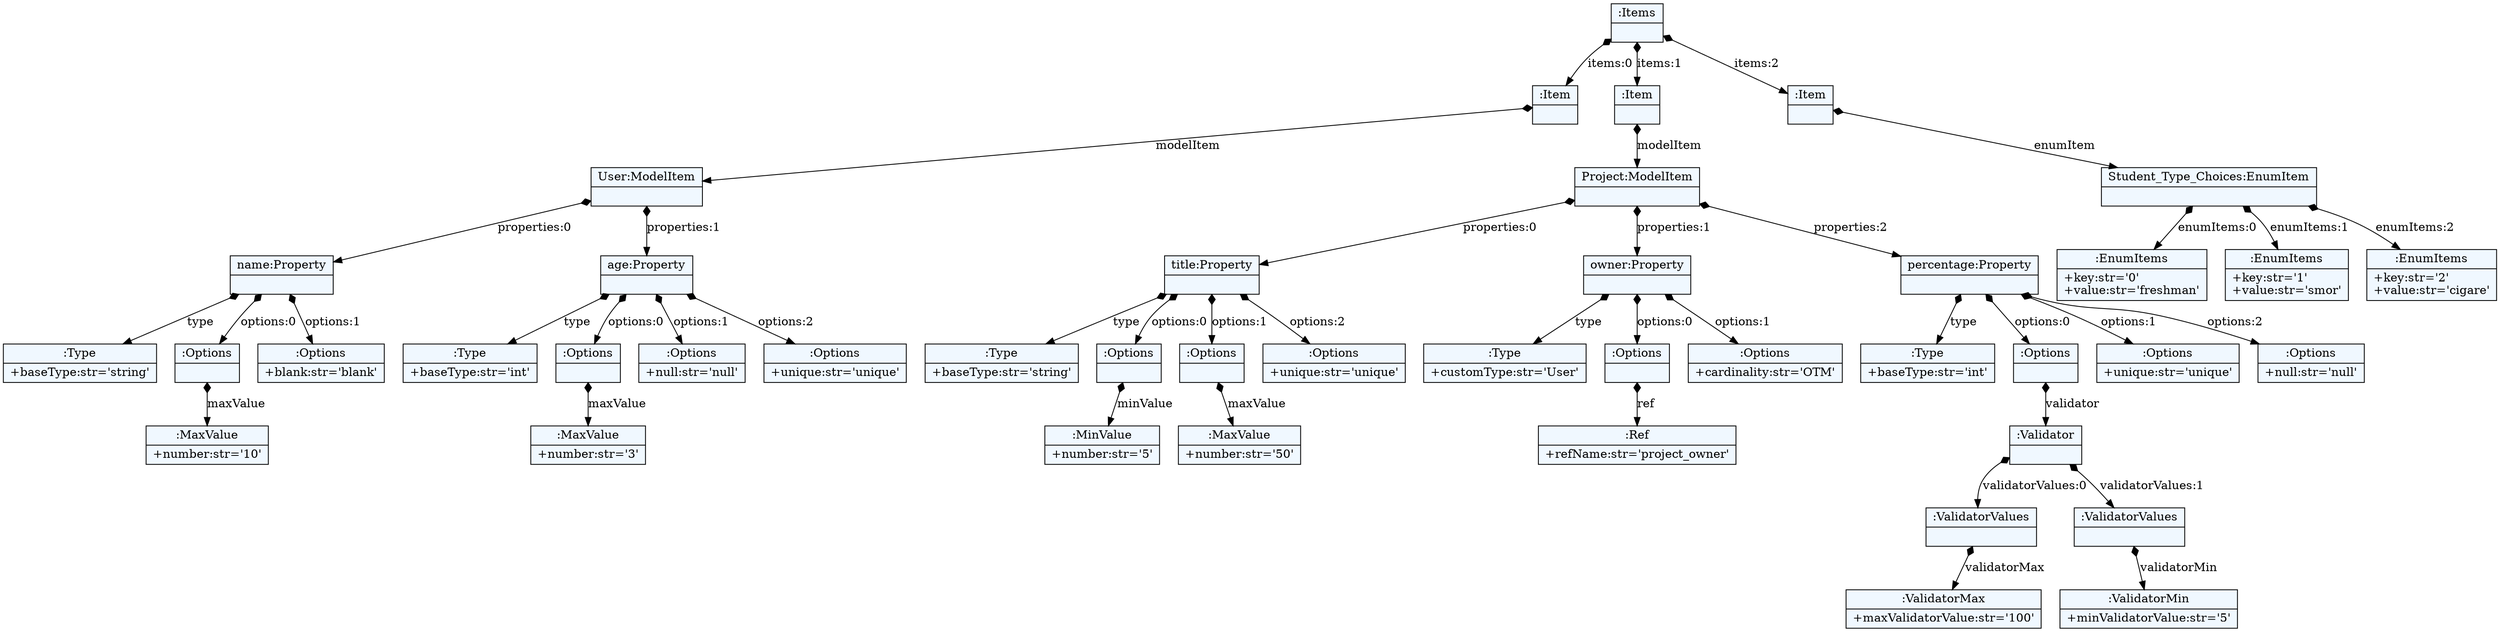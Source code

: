 
    digraph xtext {
    fontname = "Bitstream Vera Sans"
    fontsize = 8
    node[
        shape=record,
        style=filled,
        fillcolor=aliceblue
    ]
    nodesep = 0.3
    edge[dir=black,arrowtail=empty]


58170032 -> 58167856 [label="items:0" arrowtail=diamond dir=both]
58167856 -> 58169488 [label="modelItem" arrowtail=diamond dir=both]
58169488 -> 58170672 [label="properties:0" arrowtail=diamond dir=both]
58170672 -> 58170864 [label="type" arrowtail=diamond dir=both]
58170864[label="{:Type|+baseType:str='string'\l}"]
58170672 -> 58124880 [label="options:0" arrowtail=diamond dir=both]
58124880 -> 58126000 [label="maxValue" arrowtail=diamond dir=both]
58126000[label="{:MaxValue|+number:str='10'\l}"]
58124880[label="{:Options|}"]
58170672 -> 58123888 [label="options:1" arrowtail=diamond dir=both]
58123888[label="{:Options|+blank:str='blank'\l}"]
58170672[label="{name:Property|}"]
58169488 -> 58170000 [label="properties:1" arrowtail=diamond dir=both]
58170000 -> 58125456 [label="type" arrowtail=diamond dir=both]
58125456[label="{:Type|+baseType:str='int'\l}"]
58170000 -> 58124432 [label="options:0" arrowtail=diamond dir=both]
58124432 -> 58126288 [label="maxValue" arrowtail=diamond dir=both]
58126288[label="{:MaxValue|+number:str='3'\l}"]
58124432[label="{:Options|}"]
58170000 -> 58125360 [label="options:1" arrowtail=diamond dir=both]
58125360[label="{:Options|+null:str='null'\l}"]
58170000 -> 58126320 [label="options:2" arrowtail=diamond dir=both]
58126320[label="{:Options|+unique:str='unique'\l}"]
58170000[label="{age:Property|}"]
58169488[label="{User:ModelItem|}"]
58167856[label="{:Item|}"]
58170032 -> 58167824 [label="items:1" arrowtail=diamond dir=both]
58167824 -> 58169584 [label="modelItem" arrowtail=diamond dir=both]
58169584 -> 58123376 [label="properties:0" arrowtail=diamond dir=both]
58123376 -> 58125296 [label="type" arrowtail=diamond dir=both]
58125296[label="{:Type|+baseType:str='string'\l}"]
58123376 -> 58124336 [label="options:0" arrowtail=diamond dir=both]
58124336 -> 58124944 [label="minValue" arrowtail=diamond dir=both]
58124944[label="{:MinValue|+number:str='5'\l}"]
58124336[label="{:Options|}"]
58123376 -> 58123632 [label="options:1" arrowtail=diamond dir=both]
58123632 -> 58125968 [label="maxValue" arrowtail=diamond dir=both]
58125968[label="{:MaxValue|+number:str='50'\l}"]
58123632[label="{:Options|}"]
58123376 -> 58125488 [label="options:2" arrowtail=diamond dir=both]
58125488[label="{:Options|+unique:str='unique'\l}"]
58123376[label="{title:Property|}"]
58169584 -> 58123792 [label="properties:1" arrowtail=diamond dir=both]
58123792 -> 58124176 [label="type" arrowtail=diamond dir=both]
58124176[label="{:Type|+customType:str='User'\l}"]
58123792 -> 58116880 [label="options:0" arrowtail=diamond dir=both]
58116880 -> 58117136 [label="ref" arrowtail=diamond dir=both]
58117136[label="{:Ref|+refName:str='project_owner'\l}"]
58116880[label="{:Options|}"]
58123792 -> 58116848 [label="options:1" arrowtail=diamond dir=both]
58116848[label="{:Options|+cardinality:str='OTM'\l}"]
58123792[label="{owner:Property|}"]
58169584 -> 58125264 [label="properties:2" arrowtail=diamond dir=both]
58125264 -> 58122544 [label="type" arrowtail=diamond dir=both]
58122544[label="{:Type|+baseType:str='int'\l}"]
58125264 -> 58117040 [label="options:0" arrowtail=diamond dir=both]
58117040 -> 58115856 [label="validator" arrowtail=diamond dir=both]
58115856 -> 58101808 [label="validatorValues:0" arrowtail=diamond dir=both]
58101808 -> 58102224 [label="validatorMax" arrowtail=diamond dir=both]
58102224[label="{:ValidatorMax|+maxValidatorValue:str='100'\l}"]
58101808[label="{:ValidatorValues|}"]
58115856 -> 58102096 [label="validatorValues:1" arrowtail=diamond dir=both]
58102096 -> 58102736 [label="validatorMin" arrowtail=diamond dir=both]
58102736[label="{:ValidatorMin|+minValidatorValue:str='5'\l}"]
58102096[label="{:ValidatorValues|}"]
58115856[label="{:Validator|}"]
58117040[label="{:Options|}"]
58125264 -> 58118000 [label="options:1" arrowtail=diamond dir=both]
58118000[label="{:Options|+unique:str='unique'\l}"]
58125264 -> 58102128 [label="options:2" arrowtail=diamond dir=both]
58102128[label="{:Options|+null:str='null'\l}"]
58125264[label="{percentage:Property|}"]
58169584[label="{Project:ModelItem|}"]
58167824[label="{:Item|}"]
58170032 -> 58169200 [label="items:2" arrowtail=diamond dir=both]
58169200 -> 58168080 [label="enumItem" arrowtail=diamond dir=both]
58168080 -> 58115760 [label="enumItems:0" arrowtail=diamond dir=both]
58115760[label="{:EnumItems|+key:str='0'\l+value:str='freshman'\l}"]
58168080 -> 58102352 [label="enumItems:1" arrowtail=diamond dir=both]
58102352[label="{:EnumItems|+key:str='1'\l+value:str='smor'\l}"]
58168080 -> 58102256 [label="enumItems:2" arrowtail=diamond dir=both]
58102256[label="{:EnumItems|+key:str='2'\l+value:str='cigare'\l}"]
58168080[label="{Student_Type_Choices:EnumItem|}"]
58169200[label="{:Item|}"]
58170032[label="{:Items|}"]

}
